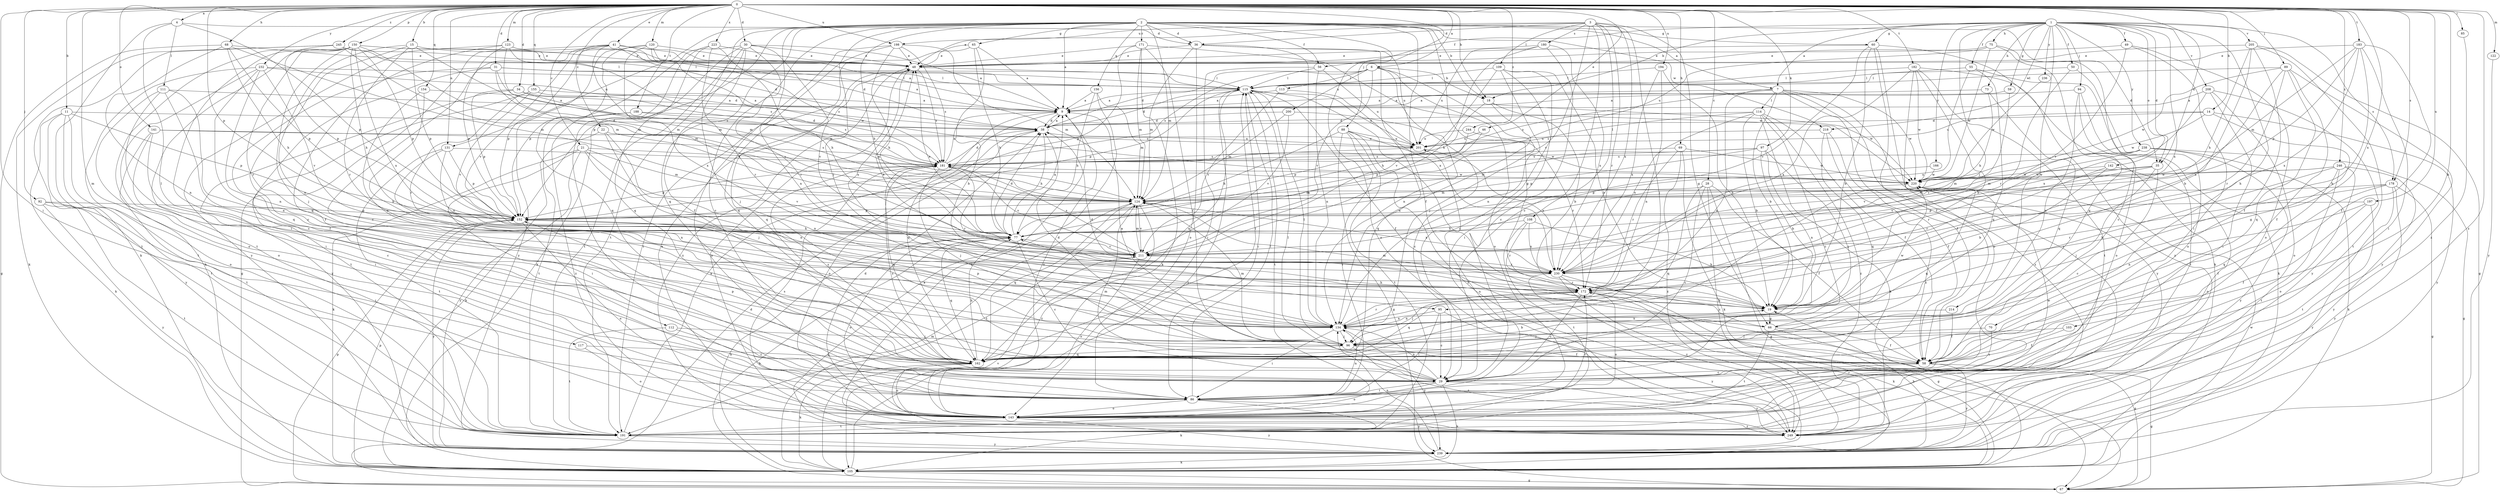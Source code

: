 strict digraph  {
0;
1;
2;
3;
4;
6;
7;
9;
11;
14;
15;
18;
19;
21;
22;
28;
29;
30;
31;
34;
35;
36;
38;
41;
46;
48;
49;
50;
55;
56;
58;
59;
60;
65;
66;
67;
68;
69;
70;
73;
75;
77;
85;
86;
88;
89;
92;
94;
95;
96;
97;
103;
105;
108;
109;
111;
112;
113;
114;
115;
117;
120;
122;
123;
124;
131;
134;
141;
142;
143;
150;
152;
154;
155;
156;
162;
166;
171;
172;
178;
180;
181;
182;
183;
188;
191;
194;
197;
198;
200;
201;
205;
208;
211;
214;
218;
220;
223;
230;
232;
236;
238;
239;
244;
245;
246;
249;
0 -> 4  [label=a];
0 -> 6  [label=a];
0 -> 11  [label=b];
0 -> 14  [label=b];
0 -> 15  [label=b];
0 -> 18  [label=b];
0 -> 21  [label=c];
0 -> 22  [label=c];
0 -> 28  [label=c];
0 -> 30  [label=d];
0 -> 31  [label=d];
0 -> 34  [label=d];
0 -> 35  [label=d];
0 -> 41  [label=e];
0 -> 46  [label=e];
0 -> 68  [label=h];
0 -> 69  [label=h];
0 -> 85  [label=i];
0 -> 86  [label=i];
0 -> 88  [label=j];
0 -> 89  [label=j];
0 -> 92  [label=j];
0 -> 97  [label=k];
0 -> 103  [label=k];
0 -> 117  [label=m];
0 -> 120  [label=m];
0 -> 122  [label=m];
0 -> 123  [label=m];
0 -> 131  [label=n];
0 -> 141  [label=o];
0 -> 150  [label=p];
0 -> 152  [label=p];
0 -> 154  [label=q];
0 -> 155  [label=q];
0 -> 178  [label=s];
0 -> 182  [label=t];
0 -> 183  [label=t];
0 -> 188  [label=t];
0 -> 194  [label=u];
0 -> 197  [label=u];
0 -> 198  [label=u];
0 -> 223  [label=x];
0 -> 230  [label=x];
0 -> 232  [label=y];
0 -> 244  [label=z];
0 -> 245  [label=z];
0 -> 246  [label=z];
0 -> 249  [label=z];
1 -> 7  [label=a];
1 -> 18  [label=b];
1 -> 35  [label=d];
1 -> 49  [label=f];
1 -> 50  [label=f];
1 -> 55  [label=f];
1 -> 56  [label=f];
1 -> 59  [label=g];
1 -> 60  [label=g];
1 -> 70  [label=h];
1 -> 73  [label=h];
1 -> 75  [label=h];
1 -> 94  [label=j];
1 -> 95  [label=j];
1 -> 142  [label=o];
1 -> 166  [label=r];
1 -> 178  [label=s];
1 -> 205  [label=v];
1 -> 208  [label=v];
1 -> 214  [label=w];
1 -> 218  [label=w];
1 -> 230  [label=x];
1 -> 236  [label=y];
1 -> 238  [label=y];
2 -> 7  [label=a];
2 -> 9  [label=a];
2 -> 18  [label=b];
2 -> 29  [label=c];
2 -> 35  [label=d];
2 -> 36  [label=d];
2 -> 56  [label=f];
2 -> 58  [label=f];
2 -> 60  [label=g];
2 -> 65  [label=g];
2 -> 66  [label=g];
2 -> 77  [label=h];
2 -> 95  [label=j];
2 -> 124  [label=m];
2 -> 131  [label=n];
2 -> 134  [label=n];
2 -> 152  [label=p];
2 -> 156  [label=q];
2 -> 162  [label=q];
2 -> 171  [label=r];
2 -> 191  [label=t];
2 -> 218  [label=w];
2 -> 249  [label=z];
3 -> 29  [label=c];
3 -> 36  [label=d];
3 -> 48  [label=e];
3 -> 66  [label=g];
3 -> 96  [label=j];
3 -> 108  [label=l];
3 -> 109  [label=l];
3 -> 172  [label=r];
3 -> 180  [label=s];
3 -> 198  [label=u];
3 -> 211  [label=v];
3 -> 230  [label=x];
4 -> 36  [label=d];
4 -> 105  [label=k];
4 -> 111  [label=l];
4 -> 112  [label=l];
4 -> 152  [label=p];
6 -> 18  [label=b];
6 -> 38  [label=d];
6 -> 96  [label=j];
6 -> 113  [label=l];
6 -> 134  [label=n];
6 -> 143  [label=o];
6 -> 181  [label=s];
6 -> 200  [label=u];
6 -> 211  [label=v];
7 -> 9  [label=a];
7 -> 19  [label=b];
7 -> 58  [label=f];
7 -> 114  [label=l];
7 -> 134  [label=n];
7 -> 181  [label=s];
7 -> 220  [label=w];
7 -> 239  [label=y];
7 -> 249  [label=z];
9 -> 38  [label=d];
9 -> 143  [label=o];
9 -> 162  [label=q];
11 -> 38  [label=d];
11 -> 105  [label=k];
11 -> 143  [label=o];
11 -> 152  [label=p];
11 -> 191  [label=t];
11 -> 239  [label=y];
14 -> 38  [label=d];
14 -> 66  [label=g];
14 -> 201  [label=u];
14 -> 220  [label=w];
14 -> 239  [label=y];
15 -> 29  [label=c];
15 -> 48  [label=e];
15 -> 124  [label=m];
15 -> 134  [label=n];
15 -> 152  [label=p];
15 -> 172  [label=r];
18 -> 19  [label=b];
18 -> 77  [label=h];
18 -> 134  [label=n];
18 -> 220  [label=w];
19 -> 38  [label=d];
19 -> 66  [label=g];
19 -> 124  [label=m];
19 -> 134  [label=n];
21 -> 86  [label=i];
21 -> 105  [label=k];
21 -> 124  [label=m];
21 -> 134  [label=n];
21 -> 181  [label=s];
21 -> 211  [label=v];
21 -> 239  [label=y];
22 -> 96  [label=j];
22 -> 105  [label=k];
22 -> 134  [label=n];
22 -> 201  [label=u];
28 -> 29  [label=c];
28 -> 58  [label=f];
28 -> 67  [label=g];
28 -> 124  [label=m];
28 -> 162  [label=q];
28 -> 249  [label=z];
29 -> 86  [label=i];
29 -> 105  [label=k];
29 -> 115  [label=l];
29 -> 124  [label=m];
29 -> 134  [label=n];
29 -> 143  [label=o];
29 -> 181  [label=s];
29 -> 249  [label=z];
30 -> 9  [label=a];
30 -> 48  [label=e];
30 -> 58  [label=f];
30 -> 96  [label=j];
30 -> 105  [label=k];
30 -> 152  [label=p];
30 -> 172  [label=r];
30 -> 191  [label=t];
30 -> 211  [label=v];
31 -> 9  [label=a];
31 -> 29  [label=c];
31 -> 115  [label=l];
31 -> 124  [label=m];
31 -> 162  [label=q];
31 -> 181  [label=s];
34 -> 9  [label=a];
34 -> 152  [label=p];
34 -> 220  [label=w];
34 -> 239  [label=y];
35 -> 29  [label=c];
35 -> 96  [label=j];
35 -> 124  [label=m];
35 -> 211  [label=v];
35 -> 220  [label=w];
36 -> 48  [label=e];
36 -> 124  [label=m];
36 -> 134  [label=n];
36 -> 143  [label=o];
36 -> 201  [label=u];
36 -> 230  [label=x];
38 -> 9  [label=a];
38 -> 77  [label=h];
38 -> 143  [label=o];
38 -> 201  [label=u];
41 -> 29  [label=c];
41 -> 48  [label=e];
41 -> 67  [label=g];
41 -> 115  [label=l];
41 -> 124  [label=m];
41 -> 152  [label=p];
41 -> 181  [label=s];
41 -> 211  [label=v];
41 -> 220  [label=w];
46 -> 152  [label=p];
46 -> 201  [label=u];
48 -> 115  [label=l];
48 -> 162  [label=q];
48 -> 181  [label=s];
48 -> 230  [label=x];
48 -> 249  [label=z];
49 -> 48  [label=e];
49 -> 86  [label=i];
49 -> 143  [label=o];
49 -> 211  [label=v];
50 -> 115  [label=l];
50 -> 143  [label=o];
50 -> 172  [label=r];
55 -> 105  [label=k];
55 -> 115  [label=l];
55 -> 162  [label=q];
55 -> 230  [label=x];
56 -> 86  [label=i];
56 -> 115  [label=l];
56 -> 134  [label=n];
56 -> 201  [label=u];
58 -> 29  [label=c];
58 -> 67  [label=g];
58 -> 239  [label=y];
59 -> 9  [label=a];
59 -> 172  [label=r];
60 -> 19  [label=b];
60 -> 48  [label=e];
60 -> 58  [label=f];
60 -> 105  [label=k];
60 -> 211  [label=v];
60 -> 249  [label=z];
65 -> 9  [label=a];
65 -> 19  [label=b];
65 -> 48  [label=e];
65 -> 77  [label=h];
65 -> 162  [label=q];
66 -> 58  [label=f];
66 -> 67  [label=g];
66 -> 77  [label=h];
66 -> 191  [label=t];
66 -> 220  [label=w];
67 -> 38  [label=d];
67 -> 77  [label=h];
67 -> 152  [label=p];
68 -> 48  [label=e];
68 -> 67  [label=g];
68 -> 77  [label=h];
68 -> 124  [label=m];
68 -> 134  [label=n];
68 -> 152  [label=p];
69 -> 105  [label=k];
69 -> 172  [label=r];
69 -> 181  [label=s];
69 -> 220  [label=w];
69 -> 249  [label=z];
70 -> 29  [label=c];
70 -> 96  [label=j];
73 -> 9  [label=a];
73 -> 77  [label=h];
73 -> 162  [label=q];
75 -> 29  [label=c];
75 -> 48  [label=e];
75 -> 162  [label=q];
75 -> 201  [label=u];
75 -> 220  [label=w];
77 -> 9  [label=a];
77 -> 29  [label=c];
77 -> 38  [label=d];
77 -> 48  [label=e];
77 -> 143  [label=o];
77 -> 162  [label=q];
77 -> 211  [label=v];
85 -> 249  [label=z];
86 -> 105  [label=k];
86 -> 115  [label=l];
86 -> 134  [label=n];
86 -> 143  [label=o];
86 -> 239  [label=y];
88 -> 67  [label=g];
88 -> 77  [label=h];
88 -> 86  [label=i];
88 -> 191  [label=t];
88 -> 201  [label=u];
88 -> 220  [label=w];
88 -> 249  [label=z];
89 -> 58  [label=f];
89 -> 115  [label=l];
89 -> 162  [label=q];
89 -> 172  [label=r];
89 -> 220  [label=w];
89 -> 230  [label=x];
89 -> 239  [label=y];
92 -> 86  [label=i];
92 -> 152  [label=p];
92 -> 191  [label=t];
92 -> 239  [label=y];
94 -> 9  [label=a];
94 -> 134  [label=n];
94 -> 143  [label=o];
94 -> 191  [label=t];
95 -> 29  [label=c];
95 -> 86  [label=i];
95 -> 134  [label=n];
95 -> 239  [label=y];
96 -> 9  [label=a];
96 -> 19  [label=b];
96 -> 38  [label=d];
96 -> 58  [label=f];
96 -> 115  [label=l];
96 -> 124  [label=m];
96 -> 162  [label=q];
96 -> 249  [label=z];
97 -> 19  [label=b];
97 -> 96  [label=j];
97 -> 124  [label=m];
97 -> 134  [label=n];
97 -> 152  [label=p];
97 -> 181  [label=s];
103 -> 58  [label=f];
103 -> 96  [label=j];
105 -> 67  [label=g];
105 -> 77  [label=h];
105 -> 115  [label=l];
105 -> 124  [label=m];
105 -> 152  [label=p];
105 -> 211  [label=v];
105 -> 220  [label=w];
108 -> 19  [label=b];
108 -> 77  [label=h];
108 -> 172  [label=r];
108 -> 191  [label=t];
108 -> 230  [label=x];
109 -> 19  [label=b];
109 -> 29  [label=c];
109 -> 86  [label=i];
109 -> 115  [label=l];
109 -> 134  [label=n];
109 -> 211  [label=v];
111 -> 9  [label=a];
111 -> 58  [label=f];
111 -> 86  [label=i];
111 -> 134  [label=n];
111 -> 143  [label=o];
112 -> 29  [label=c];
112 -> 96  [label=j];
112 -> 191  [label=t];
113 -> 9  [label=a];
113 -> 162  [label=q];
113 -> 211  [label=v];
114 -> 19  [label=b];
114 -> 29  [label=c];
114 -> 38  [label=d];
114 -> 58  [label=f];
114 -> 105  [label=k];
114 -> 181  [label=s];
114 -> 230  [label=x];
114 -> 249  [label=z];
115 -> 9  [label=a];
115 -> 38  [label=d];
115 -> 58  [label=f];
115 -> 86  [label=i];
115 -> 152  [label=p];
115 -> 162  [label=q];
115 -> 172  [label=r];
115 -> 191  [label=t];
115 -> 201  [label=u];
117 -> 143  [label=o];
117 -> 162  [label=q];
120 -> 9  [label=a];
120 -> 38  [label=d];
120 -> 48  [label=e];
120 -> 162  [label=q];
120 -> 230  [label=x];
120 -> 239  [label=y];
122 -> 239  [label=y];
123 -> 38  [label=d];
123 -> 48  [label=e];
123 -> 124  [label=m];
123 -> 152  [label=p];
123 -> 162  [label=q];
123 -> 181  [label=s];
123 -> 239  [label=y];
124 -> 152  [label=p];
124 -> 162  [label=q];
124 -> 191  [label=t];
124 -> 211  [label=v];
124 -> 230  [label=x];
124 -> 249  [label=z];
131 -> 134  [label=n];
131 -> 152  [label=p];
131 -> 181  [label=s];
131 -> 191  [label=t];
131 -> 230  [label=x];
134 -> 86  [label=i];
134 -> 96  [label=j];
134 -> 152  [label=p];
134 -> 172  [label=r];
134 -> 239  [label=y];
141 -> 29  [label=c];
141 -> 86  [label=i];
141 -> 181  [label=s];
141 -> 191  [label=t];
141 -> 201  [label=u];
142 -> 19  [label=b];
142 -> 143  [label=o];
142 -> 172  [label=r];
142 -> 220  [label=w];
143 -> 38  [label=d];
143 -> 48  [label=e];
143 -> 172  [label=r];
143 -> 181  [label=s];
143 -> 191  [label=t];
143 -> 220  [label=w];
143 -> 239  [label=y];
143 -> 249  [label=z];
150 -> 48  [label=e];
150 -> 77  [label=h];
150 -> 86  [label=i];
150 -> 96  [label=j];
150 -> 105  [label=k];
150 -> 115  [label=l];
150 -> 124  [label=m];
150 -> 152  [label=p];
150 -> 172  [label=r];
150 -> 191  [label=t];
150 -> 230  [label=x];
152 -> 77  [label=h];
152 -> 143  [label=o];
152 -> 239  [label=y];
154 -> 9  [label=a];
154 -> 19  [label=b];
154 -> 134  [label=n];
155 -> 9  [label=a];
155 -> 172  [label=r];
155 -> 181  [label=s];
155 -> 191  [label=t];
155 -> 211  [label=v];
156 -> 9  [label=a];
156 -> 77  [label=h];
156 -> 124  [label=m];
156 -> 249  [label=z];
162 -> 77  [label=h];
162 -> 105  [label=k];
162 -> 115  [label=l];
162 -> 143  [label=o];
162 -> 152  [label=p];
162 -> 181  [label=s];
166 -> 152  [label=p];
166 -> 220  [label=w];
171 -> 48  [label=e];
171 -> 58  [label=f];
171 -> 105  [label=k];
171 -> 124  [label=m];
171 -> 152  [label=p];
171 -> 220  [label=w];
172 -> 19  [label=b];
172 -> 29  [label=c];
172 -> 96  [label=j];
172 -> 105  [label=k];
172 -> 143  [label=o];
172 -> 162  [label=q];
178 -> 58  [label=f];
178 -> 67  [label=g];
178 -> 124  [label=m];
178 -> 172  [label=r];
178 -> 191  [label=t];
178 -> 239  [label=y];
180 -> 29  [label=c];
180 -> 48  [label=e];
180 -> 77  [label=h];
180 -> 201  [label=u];
180 -> 230  [label=x];
181 -> 9  [label=a];
181 -> 38  [label=d];
181 -> 96  [label=j];
181 -> 152  [label=p];
181 -> 162  [label=q];
181 -> 172  [label=r];
181 -> 211  [label=v];
181 -> 220  [label=w];
182 -> 19  [label=b];
182 -> 115  [label=l];
182 -> 143  [label=o];
182 -> 191  [label=t];
182 -> 220  [label=w];
182 -> 230  [label=x];
182 -> 249  [label=z];
183 -> 19  [label=b];
183 -> 48  [label=e];
183 -> 58  [label=f];
183 -> 86  [label=i];
183 -> 124  [label=m];
183 -> 152  [label=p];
183 -> 230  [label=x];
188 -> 38  [label=d];
188 -> 124  [label=m];
188 -> 191  [label=t];
188 -> 249  [label=z];
191 -> 9  [label=a];
191 -> 239  [label=y];
194 -> 19  [label=b];
194 -> 115  [label=l];
194 -> 134  [label=n];
194 -> 230  [label=x];
197 -> 58  [label=f];
197 -> 134  [label=n];
197 -> 152  [label=p];
197 -> 239  [label=y];
198 -> 48  [label=e];
198 -> 77  [label=h];
198 -> 86  [label=i];
198 -> 124  [label=m];
198 -> 181  [label=s];
198 -> 191  [label=t];
200 -> 29  [label=c];
200 -> 38  [label=d];
200 -> 124  [label=m];
200 -> 211  [label=v];
201 -> 181  [label=s];
201 -> 230  [label=x];
205 -> 19  [label=b];
205 -> 48  [label=e];
205 -> 58  [label=f];
205 -> 67  [label=g];
205 -> 77  [label=h];
205 -> 191  [label=t];
208 -> 9  [label=a];
208 -> 86  [label=i];
208 -> 143  [label=o];
208 -> 230  [label=x];
208 -> 239  [label=y];
211 -> 124  [label=m];
211 -> 143  [label=o];
211 -> 181  [label=s];
211 -> 230  [label=x];
214 -> 58  [label=f];
214 -> 134  [label=n];
218 -> 58  [label=f];
218 -> 162  [label=q];
218 -> 201  [label=u];
218 -> 249  [label=z];
220 -> 124  [label=m];
220 -> 162  [label=q];
223 -> 48  [label=e];
223 -> 77  [label=h];
223 -> 86  [label=i];
223 -> 162  [label=q];
223 -> 172  [label=r];
230 -> 48  [label=e];
230 -> 67  [label=g];
230 -> 105  [label=k];
230 -> 172  [label=r];
230 -> 249  [label=z];
232 -> 38  [label=d];
232 -> 58  [label=f];
232 -> 115  [label=l];
232 -> 134  [label=n];
232 -> 143  [label=o];
232 -> 191  [label=t];
232 -> 211  [label=v];
236 -> 220  [label=w];
238 -> 67  [label=g];
238 -> 105  [label=k];
238 -> 172  [label=r];
238 -> 181  [label=s];
238 -> 211  [label=v];
238 -> 239  [label=y];
239 -> 9  [label=a];
239 -> 19  [label=b];
239 -> 105  [label=k];
239 -> 134  [label=n];
239 -> 172  [label=r];
244 -> 152  [label=p];
244 -> 172  [label=r];
244 -> 201  [label=u];
245 -> 48  [label=e];
245 -> 105  [label=k];
245 -> 115  [label=l];
245 -> 124  [label=m];
245 -> 152  [label=p];
245 -> 191  [label=t];
246 -> 19  [label=b];
246 -> 124  [label=m];
246 -> 143  [label=o];
246 -> 162  [label=q];
246 -> 191  [label=t];
246 -> 220  [label=w];
246 -> 239  [label=y];
249 -> 48  [label=e];
249 -> 201  [label=u];
}
